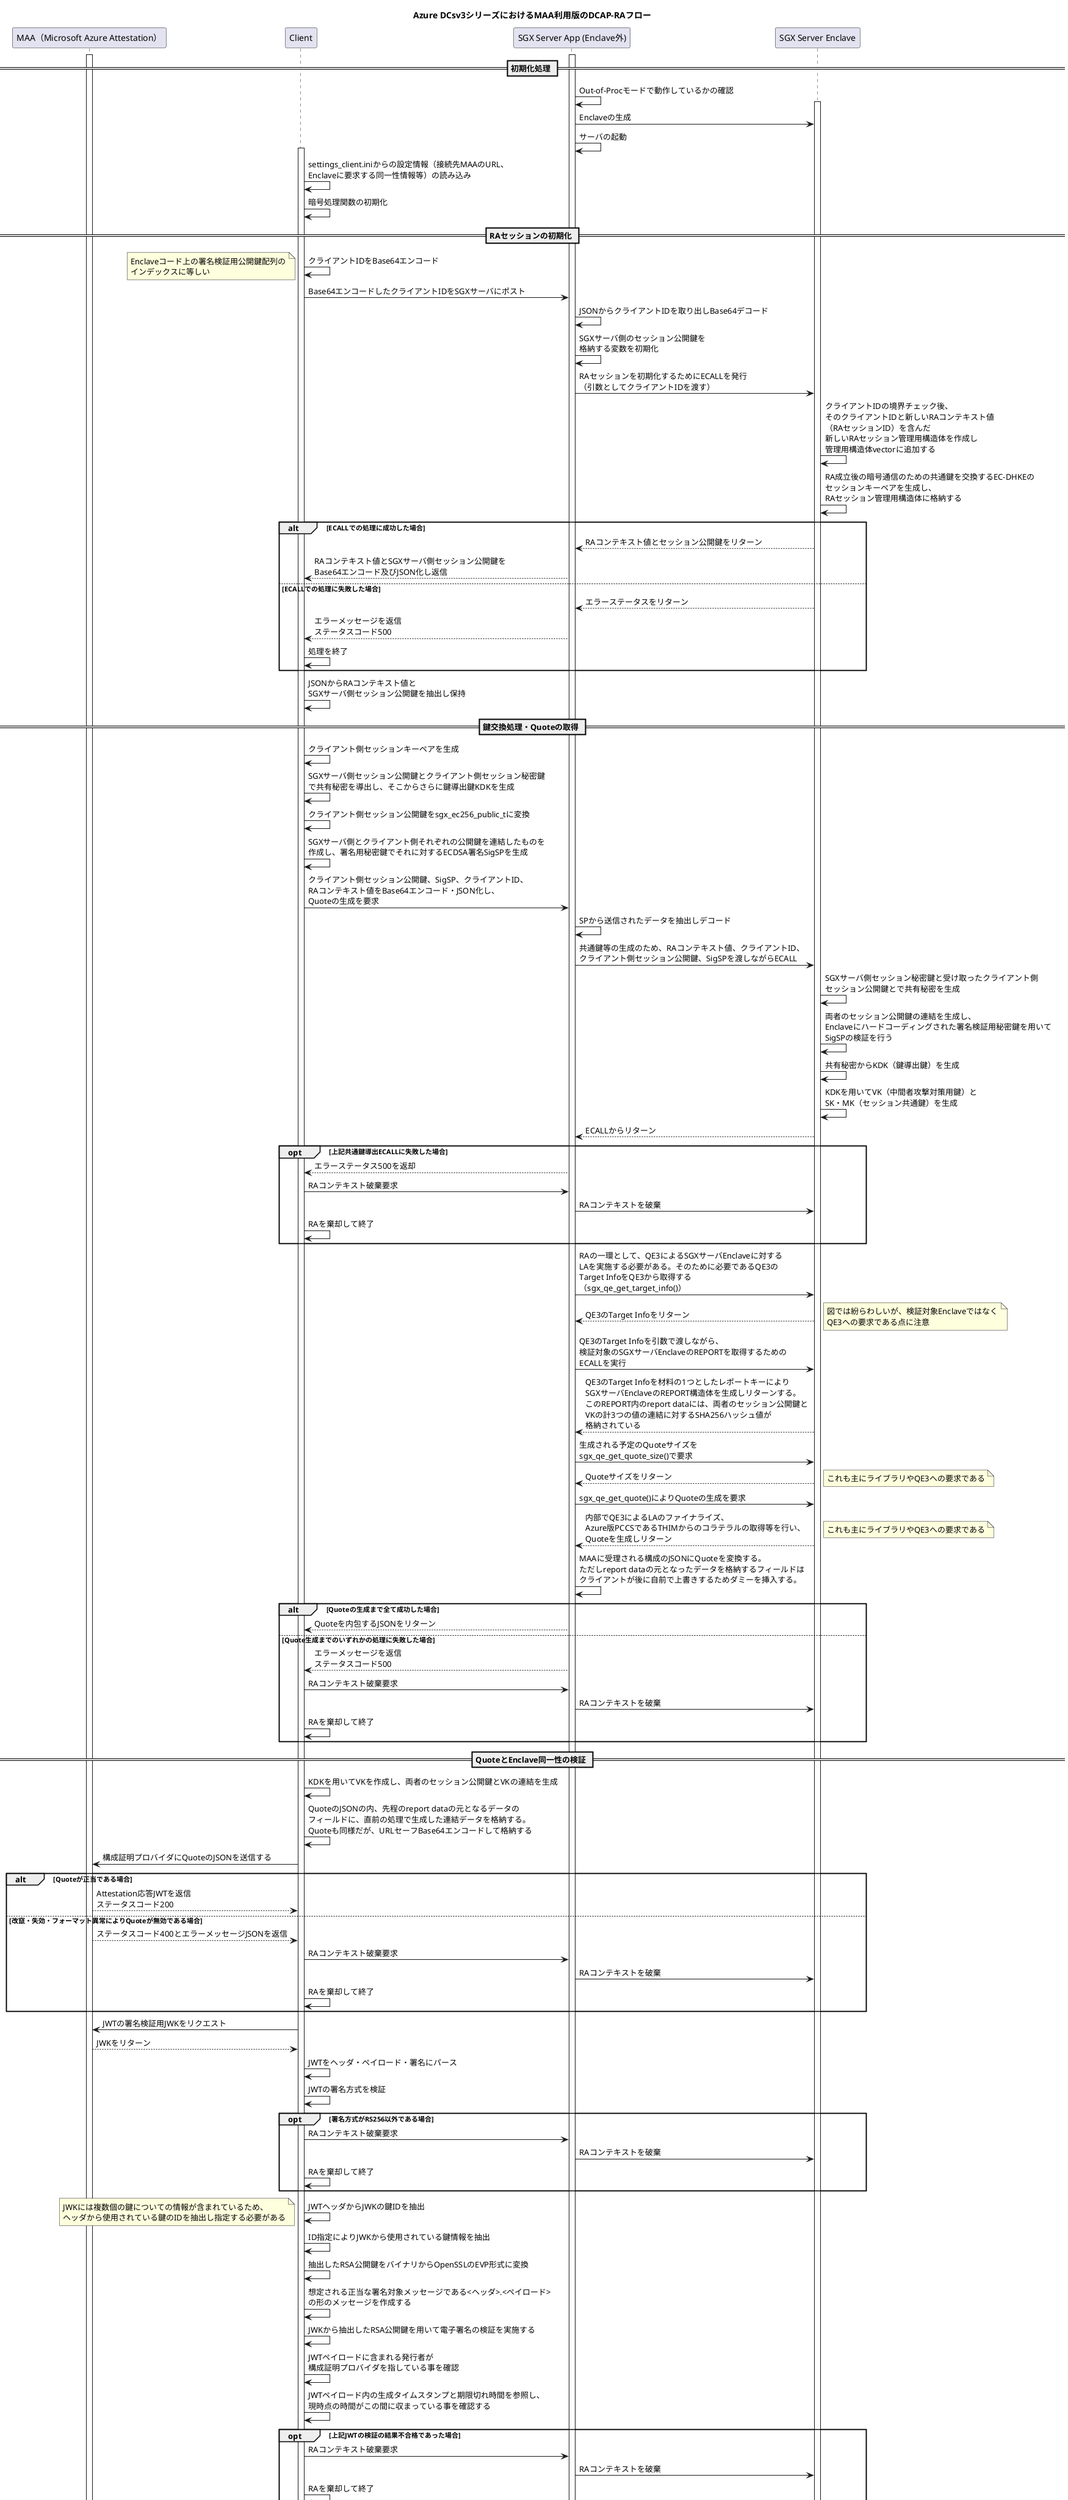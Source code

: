 @startuml humane-rafw-maa
title Azure DCsv3シリーズにおけるMAA利用版のDCAP-RAフロー

participant "MAA（Microsoft Azure Attestation）" as maa
participant "Client" as sp
participant "SGX Server App (Enclave外)" as uisv
participant "SGX Server Enclave" as tisv

activate maa
activate uisv

== 初期化処理 ==
uisv -> uisv: Out-of-Procモードで動作しているかの確認

activate tisv

uisv -> tisv: Enclaveの生成
uisv -> uisv: サーバの起動

activate sp

sp -> sp: settings_client.iniからの設定情報（接続先MAAのURL、\nEnclaveに要求する同一性情報等）の読み込み
sp -> sp: 暗号処理関数の初期化

== RAセッションの初期化 ==
sp -> sp: クライアントIDをBase64エンコード
note left: Enclaveコード上の署名検証用公開鍵配列の\nインデックスに等しい
sp -> uisv: Base64エンコードしたクライアントIDをSGXサーバにポスト
uisv -> uisv: JSONからクライアントIDを取り出しBase64デコード
uisv -> uisv: SGXサーバ側のセッション公開鍵を\n格納する変数を初期化
uisv -> tisv: RAセッションを初期化するためにECALLを発行\n（引数としてクライアントIDを渡す）
tisv -> tisv: クライアントIDの境界チェック後、\nそのクライアントIDと新しいRAコンテキスト値\n（RAセッションID）を含んだ\n新しいRAセッション管理用構造体を作成し\n管理用構造体vectorに追加する
tisv -> tisv: RA成立後の暗号通信のための共通鍵を交換するEC-DHKEの\nセッションキーペアを生成し、\nRAセッション管理用構造体に格納する

alt ECALLでの処理に成功した場合
tisv --> uisv: RAコンテキスト値とセッション公開鍵をリターン
uisv --> sp: RAコンテキスト値とSGXサーバ側セッション公開鍵を\nBase64エンコード及びJSON化し返信
else ECALLでの処理に失敗した場合
tisv --> uisv: エラーステータスをリターン
uisv --> sp: エラーメッセージを返信\nステータスコード500
sp -> sp: 処理を終了
end

sp -> sp: JSONからRAコンテキスト値と\nSGXサーバ側セッション公開鍵を抽出し保持

== 鍵交換処理・Quoteの取得 ==
sp -> sp: クライアント側セッションキーペアを生成
sp -> sp: SGXサーバ側セッション公開鍵とクライアント側セッション秘密鍵\nで共有秘密を導出し、そこからさらに鍵導出鍵KDKを生成
sp -> sp: クライアント側セッション公開鍵をsgx_ec256_public_tに変換
sp -> sp: SGXサーバ側とクライアント側それぞれの公開鍵を連結したものを\n作成し、署名用秘密鍵でそれに対するECDSA署名SigSPを生成

sp -> uisv: クライアント側セッション公開鍵、SigSP、クライアントID、\nRAコンテキスト値をBase64エンコード・JSON化し、\nQuoteの生成を要求
uisv -> uisv: SPから送信されたデータを抽出しデコード
uisv -> tisv: 共通鍵等の生成のため、RAコンテキスト値、クライアントID、\nクライアント側セッション公開鍵、SigSPを渡しながらECALL
tisv -> tisv: SGXサーバ側セッション秘密鍵と受け取ったクライアント側\nセッション公開鍵とで共有秘密を生成
tisv -> tisv: 両者のセッション公開鍵の連結を生成し、\nEnclaveにハードコーディングされた署名検証用秘密鍵を用いて\nSigSPの検証を行う
tisv -> tisv: 共有秘密からKDK（鍵導出鍵）を生成
tisv -> tisv: KDKを用いてVK（中間者攻撃対策用鍵）と\nSK・MK（セッション共通鍵）を生成
tisv --> uisv: ECALLからリターン

opt 上記共通鍵導出ECALLに失敗した場合
uisv --> sp: エラーステータス500を返却
sp -> uisv: RAコンテキスト破棄要求
uisv -> tisv: RAコンテキストを破棄
sp -> sp: RAを棄却して終了
end

uisv -> tisv: RAの一環として、QE3によるSGXサーバEnclaveに対する\nLAを実施する必要がある。そのために必要であるQE3の\nTarget InfoをQE3から取得する\n（sgx_qe_get_target_info()）
tisv --> uisv: QE3のTarget Infoをリターン
note right: 図では紛らわしいが、検証対象Enclaveではなく\nQE3への要求である点に注意

uisv -> tisv: QE3のTarget Infoを引数で渡しながら、\n検証対象のSGXサーバEnclaveのREPORTを取得するための\nECALLを実行
tisv --> uisv: QE3のTarget Infoを材料の1つとしたレポートキーにより\nSGXサーバEnclaveのREPORT構造体を生成しリターンする。\nこのREPORT内のreport dataには、両者のセッション公開鍵と\nVKの計3つの値の連結に対するSHA256ハッシュ値が\n格納されている
uisv -> tisv: 生成される予定のQuoteサイズを\nsgx_qe_get_quote_size()で要求
tisv --> uisv: Quoteサイズをリターン
note right: これも主にライブラリやQE3への要求である

uisv -> tisv: sgx_qe_get_quote()によりQuoteの生成を要求
tisv --> uisv: 内部でQE3によるLAのファイナライズ、\nAzure版PCCSであるTHIMからのコラテラルの取得等を行い、\nQuoteを生成しリターン
note right: これも主にライブラリやQE3への要求である

uisv -> uisv: MAAに受理される構成のJSONにQuoteを変換する。\nただしreport dataの元となったデータを格納するフィールドは\nクライアントが後に自前で上書きするためダミーを挿入する。

alt Quoteの生成まで全て成功した場合
uisv --> sp: Quoteを内包するJSONをリターン
else Quote生成までのいずれかの処理に失敗した場合
uisv --> sp: エラーメッセージを返信\nステータスコード500
sp -> uisv: RAコンテキスト破棄要求
uisv -> tisv: RAコンテキストを破棄
sp -> sp: RAを棄却して終了
end

== QuoteとEnclave同一性の検証 ==

sp -> sp: KDKを用いてVKを作成し、両者のセッション公開鍵とVKの連結を生成
sp -> sp: QuoteのJSONの内、先程のreport dataの元となるデータの\nフィールドに、直前の処理で生成した連結データを格納する。\nQuoteも同様だが、URLセーフBase64エンコードして格納する
sp -> maa: 構成証明プロバイダにQuoteのJSONを送信する

alt Quoteが正当である場合
maa --> sp: Attestation応答JWTを返信\nステータスコード200
else 改竄・失効・フォーマット異常によりQuoteが無効である場合
maa --> sp: ステータスコード400とエラーメッセージJSONを返信
sp -> uisv: RAコンテキスト破棄要求
uisv -> tisv: RAコンテキストを破棄
sp -> sp: RAを棄却して終了
end

sp -> maa: JWTの署名検証用JWKをリクエスト
maa --> sp: JWKをリターン

sp -> sp: JWTをヘッダ・ペイロード・署名にパース
sp -> sp: JWTの署名方式を検証

opt 署名方式がRS256以外である場合
sp -> uisv: RAコンテキスト破棄要求
uisv -> tisv: RAコンテキストを破棄
sp -> sp: RAを棄却して終了
end

sp -> sp: JWTヘッダからJWKの鍵IDを抽出
note left: JWKには複数個の鍵についての情報が含まれているため、\nヘッダから使用されている鍵のIDを抽出し指定する必要がある

sp -> sp: ID指定によりJWKから使用されている鍵情報を抽出
sp -> sp: 抽出したRSA公開鍵をバイナリからOpenSSLのEVP形式に変換
sp -> sp: 想定される正当な署名対象メッセージである<ヘッダ>.<ペイロード>\nの形のメッセージを作成する
sp -> sp: JWKから抽出したRSA公開鍵を用いて電子署名の検証を実施する
sp -> sp: JWTペイロードに含まれる発行者が\n構成証明プロバイダを指している事を確認
sp -> sp: JWTペイロード内の生成タイムスタンプと期限切れ時間を参照し、\n現時点の時間がこの間に収まっている事を確認する

opt 上記JWTの検証の結果不合格であった場合
sp -> uisv: RAコンテキスト破棄要求
uisv -> tisv: RAコンテキストを破棄
sp -> sp: RAを棄却して終了
end

sp -> sp: JWTペイロードからMRENCLAVE、MRSIGNER、\nISVSVN、ISV ProdIDを抽出
sp -> sp: SGXサーバから受信したQuote内の上記同一性情報と、\nEnclaveにクライアントが期待する予め控えておいた同一性情報を比較
sp -> sp: MAAから受信したJWTペイロード内の上記同一性情報と、\nEnclaveにクライアントが期待する予め控えておいた同一性情報を比較

opt 上記比較において、MRENCLAVE、MRSIGNER、ISV ProdIDの不一致があったか、\n期待するISVSVNよりもQuoteまたはJWT内のそれが低い場合
sp -> sp: 同一性不一致によりRA棄却を判断
sp -> uisv: RAコンテキスト破棄要求
uisv -> tisv: RAコンテキストを破棄
sp -> sp: RAを棄却して終了
end

sp -> sp: 両者のセッション公開鍵とVKの連結を作成し\nそのSHA256ハッシュ値を取得
sp -> sp: Quote内のreport dataの上位32bitが\n上記ハッシュ値と一致するかを確認

opt report data上位32bitとハッシュ値が不一致であった場合
sp -> sp: 中間者攻撃の可能性があるためRA棄却を判断
sp -> uisv: RAコンテキスト破棄要求
uisv -> tisv: RAコンテキストを破棄
sp -> sp: RAを棄却して終了
end

sp -> uisv: RA受理判断結果をtrue（受理）かfalse（棄却）の文字列で表現し、\nそれをBase64エンコード+JSON化してSGXサーバに通知
uisv -> uisv: 受信したRA受理判断結果を標準出力
sp -> sp: KDKからセッション共通鍵SKとMKを生成

== サンプル秘密計算処理 ==
sp -> sp: SGXサーバEnclave内で秘密計算的に加算させる、\n2つの秘密情報（整数）を用意
sp -> sp: 初期化ベクトル（IV）をCSPRNGで生成
sp -> sp: 2つの秘密情報それぞれを、SKを鍵とし、\n生成したIVと共に128bit AES/GCM暗号化
sp -> uisv: RAコンテキストID、2つの暗号文、IV、GCM MACタグ2つを\nBase64エンコードしJSON形式で送信

uisv -> uisv: JSONからBase64デコードしつつ\nRAコンテキストIDと各暗号情報を抽出
uisv -> tisv: 各暗号情報をEnclaveに渡す
tisv -> tisv: グローバル変数からセッション鍵SKとMKをコピー
tisv -> tisv: SKとIV、GCM MACタグを用いて2つの暗号文を復号

tisv -> tisv: 復号して取得した2つの整数で加算を実行する

tisv -> tisv: sgx_read_rand()関数で加算結果暗号化用のIVを生成
tisv -> tisv: MKと加算結果暗号化用IVを用いて、\n加算結果を128bit AES/GCM暗号化する
tisv -> uisv: 加算結果暗号文、IV、GCM MACタグをリターン

alt 正常に秘密計算及び暗号処理が完了した場合
uisv -> sp: 結果暗号文、IV、GCM MACタグを\nBase64エンコードしJSON形式で返信
else 復号や暗号化に失敗した場合
uisv -> sp: エラーメッセージを返信
sp -> uisv: RAコンテキスト破棄要求
uisv -> tisv: RAコンテキストを破棄
sp -> sp: 処理を終了
end

sp -> sp: JSONからBase64デコードしつつ\nRAコンテキストIDと各暗号情報を抽出
sp -> sp: MK、IV、GCM MACタグを用いて結果暗号文を\n128bit AES/GCMで復号

opt 復号に失敗した場合
sp -> uisv: RAコンテキスト破棄要求
uisv -> tisv: RAコンテキストを破棄
sp -> sp: 処理を終了
end

sp -> sp: 復号して取得した秘密計算（加算）結果を標準出力
sp -> uisv: RAコンテキスト破棄要求
uisv -> tisv: RAコンテキストを破棄
sp -> sp: 処理を終了
@enduml